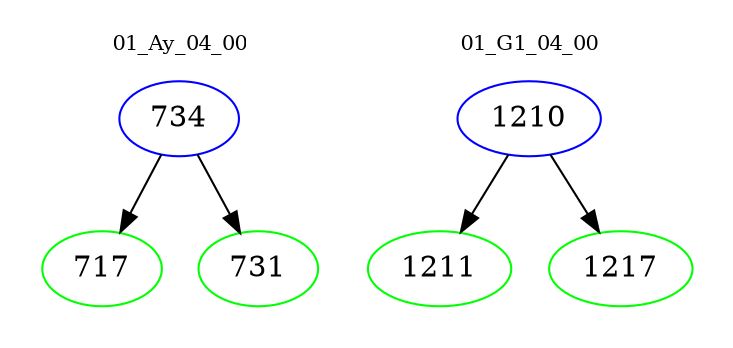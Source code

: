 digraph{
subgraph cluster_0 {
color = white
label = "01_Ay_04_00";
fontsize=10;
T0_734 [label="734", color="blue"]
T0_734 -> T0_717 [color="black"]
T0_717 [label="717", color="green"]
T0_734 -> T0_731 [color="black"]
T0_731 [label="731", color="green"]
}
subgraph cluster_1 {
color = white
label = "01_G1_04_00";
fontsize=10;
T1_1210 [label="1210", color="blue"]
T1_1210 -> T1_1211 [color="black"]
T1_1211 [label="1211", color="green"]
T1_1210 -> T1_1217 [color="black"]
T1_1217 [label="1217", color="green"]
}
}

